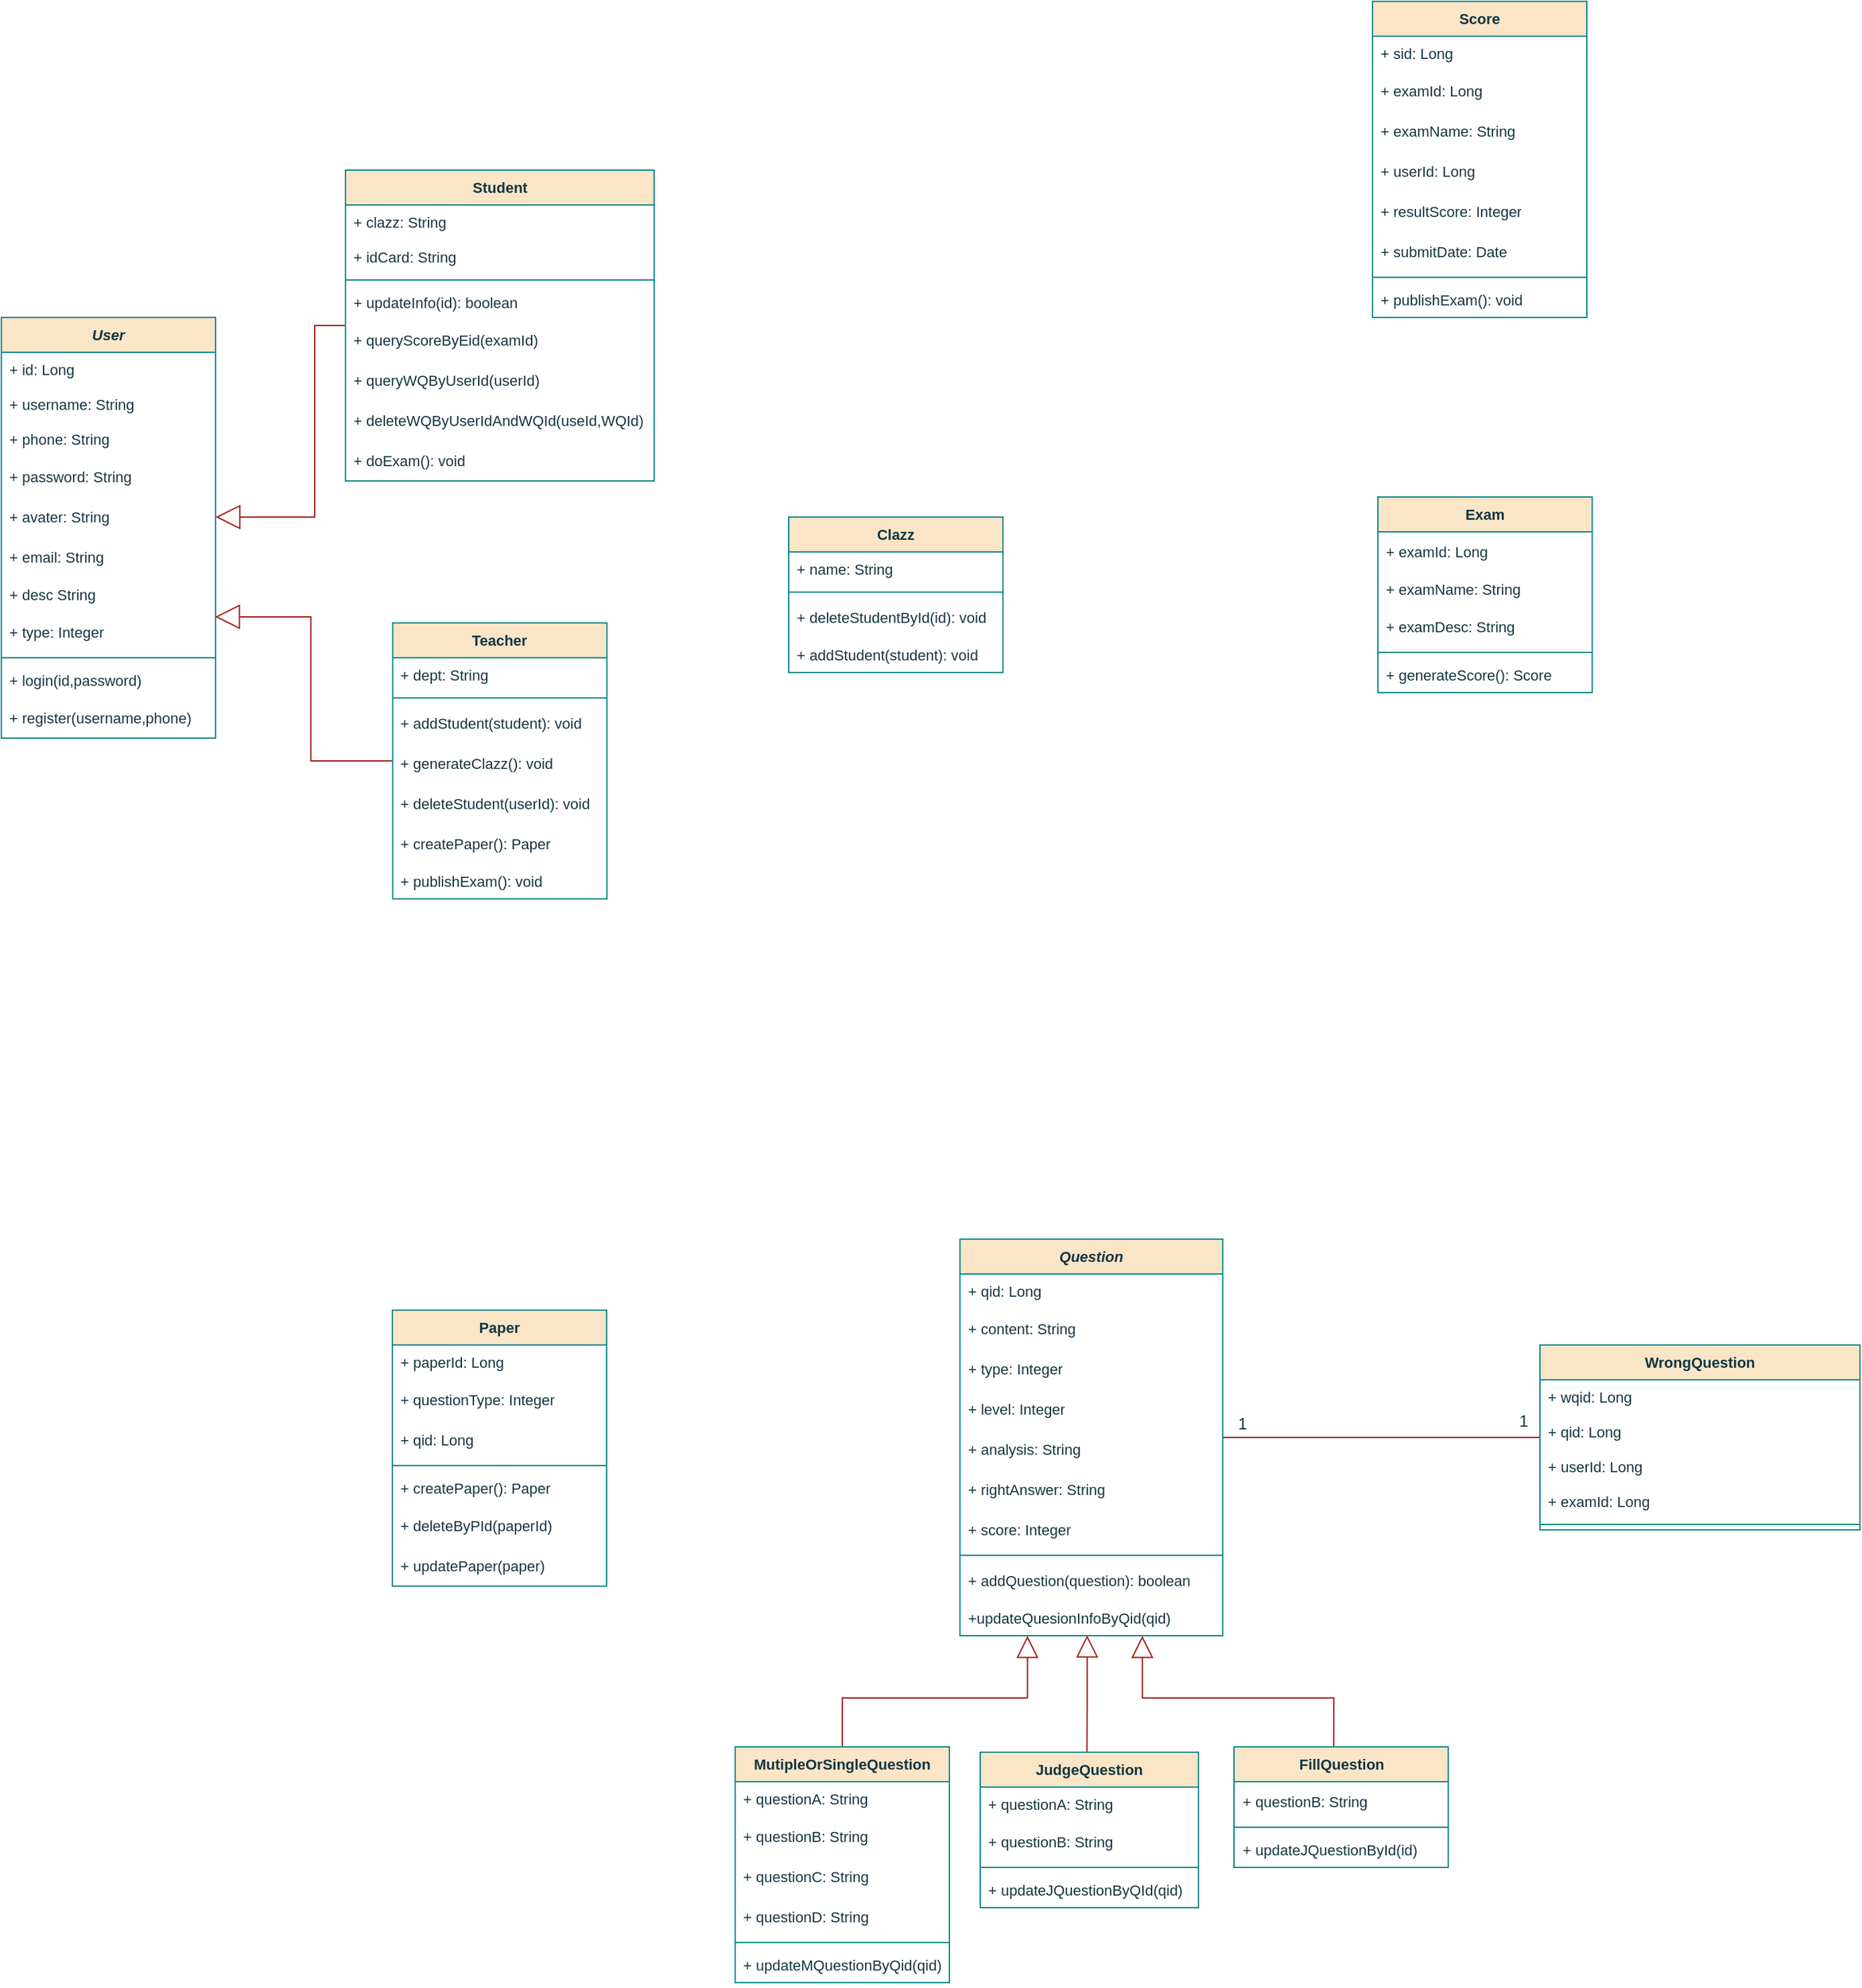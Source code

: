 <mxfile version="22.0.8" type="github">
  <diagram id="C5RBs43oDa-KdzZeNtuy" name="Page-1">
    <mxGraphModel dx="1207" dy="878" grid="0" gridSize="10" guides="1" tooltips="1" connect="1" arrows="1" fold="1" page="0" pageScale="1" pageWidth="827" pageHeight="1169" math="0" shadow="0">
      <root>
        <mxCell id="WIyWlLk6GJQsqaUBKTNV-0" />
        <mxCell id="WIyWlLk6GJQsqaUBKTNV-1" parent="WIyWlLk6GJQsqaUBKTNV-0" />
        <mxCell id="zkfFHV4jXpPFQw0GAbJ--0" value="User" style="swimlane;fontStyle=3;align=center;verticalAlign=top;childLayout=stackLayout;horizontal=1;startSize=26;horizontalStack=0;resizeParent=1;resizeLast=0;collapsible=1;marginBottom=0;rounded=0;shadow=0;strokeWidth=1;fontSize=11;labelBackgroundColor=none;fillColor=#FAE5C7;strokeColor=#0F8B8D;fontColor=#143642;" parent="WIyWlLk6GJQsqaUBKTNV-1" vertex="1">
          <mxGeometry x="101" y="64" width="160" height="314" as="geometry">
            <mxRectangle x="280" y="110" width="160" height="26" as="alternateBounds" />
          </mxGeometry>
        </mxCell>
        <mxCell id="zkfFHV4jXpPFQw0GAbJ--1" value="+ id: Long" style="text;align=left;verticalAlign=top;spacingLeft=4;spacingRight=4;overflow=hidden;rotatable=0;points=[[0,0.5],[1,0.5]];portConstraint=eastwest;fontSize=11;rounded=0;labelBackgroundColor=none;fontColor=#143642;" parent="zkfFHV4jXpPFQw0GAbJ--0" vertex="1">
          <mxGeometry y="26" width="160" height="26" as="geometry" />
        </mxCell>
        <mxCell id="zkfFHV4jXpPFQw0GAbJ--2" value="+ username: String" style="text;align=left;verticalAlign=top;spacingLeft=4;spacingRight=4;overflow=hidden;rotatable=0;points=[[0,0.5],[1,0.5]];portConstraint=eastwest;rounded=0;shadow=0;html=0;fontSize=11;labelBackgroundColor=none;fontColor=#143642;" parent="zkfFHV4jXpPFQw0GAbJ--0" vertex="1">
          <mxGeometry y="52" width="160" height="26" as="geometry" />
        </mxCell>
        <mxCell id="zkfFHV4jXpPFQw0GAbJ--3" value="+ phone: String" style="text;align=left;verticalAlign=top;spacingLeft=4;spacingRight=4;overflow=hidden;rotatable=0;points=[[0,0.5],[1,0.5]];portConstraint=eastwest;rounded=0;shadow=0;html=0;fontSize=11;labelBackgroundColor=none;fontColor=#143642;" parent="zkfFHV4jXpPFQw0GAbJ--0" vertex="1">
          <mxGeometry y="78" width="160" height="26" as="geometry" />
        </mxCell>
        <mxCell id="CQEFL2mhmP3pLworNLFp-5" value="+ password: String" style="text;strokeColor=none;fillColor=none;align=left;verticalAlign=middle;spacingLeft=4;spacingRight=4;overflow=hidden;points=[[0,0.5],[1,0.5]];portConstraint=eastwest;rotatable=0;whiteSpace=wrap;html=1;fontSize=11;rounded=0;labelBackgroundColor=none;fontColor=#143642;" parent="zkfFHV4jXpPFQw0GAbJ--0" vertex="1">
          <mxGeometry y="104" width="160" height="30" as="geometry" />
        </mxCell>
        <mxCell id="CQEFL2mhmP3pLworNLFp-17" value="+ avater: String" style="text;strokeColor=none;fillColor=none;align=left;verticalAlign=middle;spacingLeft=4;spacingRight=4;overflow=hidden;points=[[0,0.5],[1,0.5]];portConstraint=eastwest;rotatable=0;whiteSpace=wrap;html=1;fontSize=11;rounded=0;labelBackgroundColor=none;fontColor=#143642;" parent="zkfFHV4jXpPFQw0GAbJ--0" vertex="1">
          <mxGeometry y="134" width="160" height="30" as="geometry" />
        </mxCell>
        <mxCell id="CQEFL2mhmP3pLworNLFp-18" value="+ email: String" style="text;strokeColor=none;fillColor=none;align=left;verticalAlign=middle;spacingLeft=4;spacingRight=4;overflow=hidden;points=[[0,0.5],[1,0.5]];portConstraint=eastwest;rotatable=0;whiteSpace=wrap;html=1;fontSize=11;rounded=0;labelBackgroundColor=none;fontColor=#143642;" parent="zkfFHV4jXpPFQw0GAbJ--0" vertex="1">
          <mxGeometry y="164" width="160" height="30" as="geometry" />
        </mxCell>
        <mxCell id="tEtHllRz7IMj_6NWPrq5-5" value="+ desc String" style="text;strokeColor=none;fillColor=none;align=left;verticalAlign=top;spacingLeft=4;spacingRight=4;overflow=hidden;rotatable=0;points=[[0,0.5],[1,0.5]];portConstraint=eastwest;whiteSpace=wrap;html=1;fontSize=11;rounded=0;labelBackgroundColor=none;fontColor=#143642;" parent="zkfFHV4jXpPFQw0GAbJ--0" vertex="1">
          <mxGeometry y="194" width="160" height="26" as="geometry" />
        </mxCell>
        <mxCell id="CQEFL2mhmP3pLworNLFp-26" value="+ type: Integer" style="text;strokeColor=none;fillColor=none;align=left;verticalAlign=middle;spacingLeft=4;spacingRight=4;overflow=hidden;points=[[0,0.5],[1,0.5]];portConstraint=eastwest;rotatable=0;whiteSpace=wrap;html=1;fontSize=11;rounded=0;labelBackgroundColor=none;fontColor=#143642;" parent="zkfFHV4jXpPFQw0GAbJ--0" vertex="1">
          <mxGeometry y="220" width="160" height="30" as="geometry" />
        </mxCell>
        <mxCell id="zkfFHV4jXpPFQw0GAbJ--4" value="" style="line;html=1;strokeWidth=1;align=left;verticalAlign=middle;spacingTop=-1;spacingLeft=3;spacingRight=3;rotatable=0;labelPosition=right;points=[];portConstraint=eastwest;fontSize=11;rounded=0;labelBackgroundColor=none;fillColor=#FAE5C7;strokeColor=#0F8B8D;fontColor=#143642;" parent="zkfFHV4jXpPFQw0GAbJ--0" vertex="1">
          <mxGeometry y="250" width="160" height="8" as="geometry" />
        </mxCell>
        <mxCell id="zkfFHV4jXpPFQw0GAbJ--5" value="+ login(id,password)" style="text;align=left;verticalAlign=top;spacingLeft=4;spacingRight=4;overflow=hidden;rotatable=0;points=[[0,0.5],[1,0.5]];portConstraint=eastwest;fontSize=11;rounded=0;labelBackgroundColor=none;fontColor=#143642;" parent="zkfFHV4jXpPFQw0GAbJ--0" vertex="1">
          <mxGeometry y="258" width="160" height="26" as="geometry" />
        </mxCell>
        <mxCell id="CQEFL2mhmP3pLworNLFp-4" value="+ register(username,phone)" style="text;strokeColor=none;fillColor=none;align=left;verticalAlign=middle;spacingLeft=4;spacingRight=4;overflow=hidden;points=[[0,0.5],[1,0.5]];portConstraint=eastwest;rotatable=0;whiteSpace=wrap;html=1;fontSize=11;rounded=0;labelBackgroundColor=none;fontColor=#143642;" parent="zkfFHV4jXpPFQw0GAbJ--0" vertex="1">
          <mxGeometry y="284" width="160" height="30" as="geometry" />
        </mxCell>
        <mxCell id="CQEFL2mhmP3pLworNLFp-35" style="edgeStyle=orthogonalEdgeStyle;shape=connector;rounded=0;orthogonalLoop=1;jettySize=auto;html=1;entryX=1;entryY=0.5;entryDx=0;entryDy=0;labelBackgroundColor=none;align=center;verticalAlign=middle;fontFamily=Helvetica;fontSize=11;fontColor=default;endArrow=block;endFill=0;endSize=16;strokeColor=#A8201A;" parent="WIyWlLk6GJQsqaUBKTNV-1" source="CQEFL2mhmP3pLworNLFp-8" target="CQEFL2mhmP3pLworNLFp-17" edge="1">
          <mxGeometry relative="1" as="geometry">
            <mxPoint x="274" y="228" as="targetPoint" />
            <Array as="points">
              <mxPoint x="335" y="70" />
              <mxPoint x="335" y="213" />
            </Array>
          </mxGeometry>
        </mxCell>
        <mxCell id="CQEFL2mhmP3pLworNLFp-8" value="Student" style="swimlane;fontStyle=1;align=center;verticalAlign=top;childLayout=stackLayout;horizontal=1;startSize=26;horizontalStack=0;resizeParent=1;resizeParentMax=0;resizeLast=0;collapsible=1;marginBottom=0;whiteSpace=wrap;html=1;fontSize=11;rounded=0;labelBackgroundColor=none;fillColor=#FAE5C7;strokeColor=#0F8B8D;fontColor=#143642;" parent="WIyWlLk6GJQsqaUBKTNV-1" vertex="1">
          <mxGeometry x="358" y="-46" width="230.5" height="232" as="geometry" />
        </mxCell>
        <mxCell id="CQEFL2mhmP3pLworNLFp-9" value="+ clazz: String" style="text;strokeColor=none;fillColor=none;align=left;verticalAlign=top;spacingLeft=4;spacingRight=4;overflow=hidden;rotatable=0;points=[[0,0.5],[1,0.5]];portConstraint=eastwest;whiteSpace=wrap;html=1;fontSize=11;rounded=0;labelBackgroundColor=none;fontColor=#143642;" parent="CQEFL2mhmP3pLworNLFp-8" vertex="1">
          <mxGeometry y="26" width="230.5" height="26" as="geometry" />
        </mxCell>
        <mxCell id="CQEFL2mhmP3pLworNLFp-19" value="+ idCard: String" style="text;strokeColor=none;fillColor=none;align=left;verticalAlign=top;spacingLeft=4;spacingRight=4;overflow=hidden;rotatable=0;points=[[0,0.5],[1,0.5]];portConstraint=eastwest;whiteSpace=wrap;html=1;fontSize=11;rounded=0;labelBackgroundColor=none;fontColor=#143642;" parent="CQEFL2mhmP3pLworNLFp-8" vertex="1">
          <mxGeometry y="52" width="230.5" height="26" as="geometry" />
        </mxCell>
        <mxCell id="CQEFL2mhmP3pLworNLFp-10" value="" style="line;strokeWidth=1;fillColor=none;align=left;verticalAlign=middle;spacingTop=-1;spacingLeft=3;spacingRight=3;rotatable=0;labelPosition=right;points=[];portConstraint=eastwest;fontSize=11;rounded=0;labelBackgroundColor=none;strokeColor=#0F8B8D;fontColor=#143642;" parent="CQEFL2mhmP3pLworNLFp-8" vertex="1">
          <mxGeometry y="78" width="230.5" height="8" as="geometry" />
        </mxCell>
        <mxCell id="CQEFL2mhmP3pLworNLFp-11" value="+ updateInfo(id): boolean" style="text;strokeColor=none;fillColor=none;align=left;verticalAlign=top;spacingLeft=4;spacingRight=4;overflow=hidden;rotatable=0;points=[[0,0.5],[1,0.5]];portConstraint=eastwest;whiteSpace=wrap;html=1;fontSize=11;rounded=0;labelBackgroundColor=none;fontColor=#143642;" parent="CQEFL2mhmP3pLworNLFp-8" vertex="1">
          <mxGeometry y="86" width="230.5" height="26" as="geometry" />
        </mxCell>
        <mxCell id="tEtHllRz7IMj_6NWPrq5-161" value="+ queryScoreByEid(examId)" style="text;strokeColor=none;fillColor=none;align=left;verticalAlign=middle;spacingLeft=4;spacingRight=4;overflow=hidden;points=[[0,0.5],[1,0.5]];portConstraint=eastwest;rotatable=0;whiteSpace=wrap;html=1;fontSize=11;fontFamily=Helvetica;rounded=0;labelBackgroundColor=none;fontColor=#143642;" parent="CQEFL2mhmP3pLworNLFp-8" vertex="1">
          <mxGeometry y="112" width="230.5" height="30" as="geometry" />
        </mxCell>
        <mxCell id="13WYeAwHN3YP8rNZ9bQY-48" value="+ queryWQByUserId(userId)" style="text;strokeColor=none;fillColor=none;align=left;verticalAlign=middle;spacingLeft=4;spacingRight=4;overflow=hidden;points=[[0,0.5],[1,0.5]];portConstraint=eastwest;rotatable=0;whiteSpace=wrap;html=1;fontSize=11;fontFamily=Helvetica;rounded=0;labelBackgroundColor=none;fontColor=#143642;" vertex="1" parent="CQEFL2mhmP3pLworNLFp-8">
          <mxGeometry y="142" width="230.5" height="30" as="geometry" />
        </mxCell>
        <mxCell id="13WYeAwHN3YP8rNZ9bQY-57" value="+ deleteWQByUserIdAndWQId(useId,WQId)" style="text;strokeColor=none;fillColor=none;align=left;verticalAlign=middle;spacingLeft=4;spacingRight=4;overflow=hidden;points=[[0,0.5],[1,0.5]];portConstraint=eastwest;rotatable=0;whiteSpace=wrap;html=1;fontSize=11;fontFamily=Helvetica;rounded=0;labelBackgroundColor=none;fontColor=#143642;" vertex="1" parent="CQEFL2mhmP3pLworNLFp-8">
          <mxGeometry y="172" width="230.5" height="30" as="geometry" />
        </mxCell>
        <mxCell id="tEtHllRz7IMj_6NWPrq5-0" value="+ doExam(): void" style="text;strokeColor=none;fillColor=none;align=left;verticalAlign=middle;spacingLeft=4;spacingRight=4;overflow=hidden;points=[[0,0.5],[1,0.5]];portConstraint=eastwest;rotatable=0;whiteSpace=wrap;html=1;fontSize=11;rounded=0;labelBackgroundColor=none;fontColor=#143642;" parent="CQEFL2mhmP3pLworNLFp-8" vertex="1">
          <mxGeometry y="202" width="230.5" height="30" as="geometry" />
        </mxCell>
        <mxCell id="CQEFL2mhmP3pLworNLFp-34" style="edgeStyle=orthogonalEdgeStyle;shape=connector;rounded=0;orthogonalLoop=1;jettySize=auto;html=1;entryX=0.998;entryY=0.115;entryDx=0;entryDy=0;labelBackgroundColor=none;align=center;verticalAlign=middle;fontFamily=Helvetica;fontSize=11;fontColor=default;endArrow=block;endFill=0;endSize=16;entryPerimeter=0;strokeColor=#A8201A;" parent="WIyWlLk6GJQsqaUBKTNV-1" source="CQEFL2mhmP3pLworNLFp-20" target="CQEFL2mhmP3pLworNLFp-26" edge="1">
          <mxGeometry relative="1" as="geometry" />
        </mxCell>
        <mxCell id="CQEFL2mhmP3pLworNLFp-20" value="Teacher" style="swimlane;fontStyle=1;align=center;verticalAlign=top;childLayout=stackLayout;horizontal=1;startSize=26;horizontalStack=0;resizeParent=1;resizeParentMax=0;resizeLast=0;collapsible=1;marginBottom=0;whiteSpace=wrap;html=1;fontSize=11;rounded=0;labelBackgroundColor=none;fillColor=#FAE5C7;strokeColor=#0F8B8D;fontColor=#143642;" parent="WIyWlLk6GJQsqaUBKTNV-1" vertex="1">
          <mxGeometry x="393.25" y="292" width="160" height="206" as="geometry" />
        </mxCell>
        <mxCell id="CQEFL2mhmP3pLworNLFp-21" value="+ dept: String" style="text;strokeColor=none;fillColor=none;align=left;verticalAlign=top;spacingLeft=4;spacingRight=4;overflow=hidden;rotatable=0;points=[[0,0.5],[1,0.5]];portConstraint=eastwest;whiteSpace=wrap;html=1;fontSize=11;rounded=0;labelBackgroundColor=none;fontColor=#143642;" parent="CQEFL2mhmP3pLworNLFp-20" vertex="1">
          <mxGeometry y="26" width="160" height="26" as="geometry" />
        </mxCell>
        <mxCell id="CQEFL2mhmP3pLworNLFp-22" value="" style="line;strokeWidth=1;fillColor=none;align=left;verticalAlign=middle;spacingTop=-1;spacingLeft=3;spacingRight=3;rotatable=0;labelPosition=right;points=[];portConstraint=eastwest;fontSize=11;rounded=0;labelBackgroundColor=none;strokeColor=#0F8B8D;fontColor=#143642;" parent="CQEFL2mhmP3pLworNLFp-20" vertex="1">
          <mxGeometry y="52" width="160" height="8" as="geometry" />
        </mxCell>
        <mxCell id="13WYeAwHN3YP8rNZ9bQY-0" value="+ addStudent(student): void" style="text;strokeColor=none;fillColor=none;align=left;verticalAlign=middle;spacingLeft=4;spacingRight=4;overflow=hidden;points=[[0,0.5],[1,0.5]];portConstraint=eastwest;rotatable=0;whiteSpace=wrap;html=1;labelBackgroundColor=none;fontColor=#143642;fontSize=11;" vertex="1" parent="CQEFL2mhmP3pLworNLFp-20">
          <mxGeometry y="60" width="160" height="30" as="geometry" />
        </mxCell>
        <mxCell id="13WYeAwHN3YP8rNZ9bQY-59" value="+ generateClazz(): void" style="text;strokeColor=none;fillColor=none;align=left;verticalAlign=middle;spacingLeft=4;spacingRight=4;overflow=hidden;points=[[0,0.5],[1,0.5]];portConstraint=eastwest;rotatable=0;whiteSpace=wrap;html=1;labelBackgroundColor=none;fontColor=#143642;fontSize=11;" vertex="1" parent="CQEFL2mhmP3pLworNLFp-20">
          <mxGeometry y="90" width="160" height="30" as="geometry" />
        </mxCell>
        <mxCell id="13WYeAwHN3YP8rNZ9bQY-3" value="+ deleteStudent(userId): void" style="text;strokeColor=none;fillColor=none;align=left;verticalAlign=middle;spacingLeft=4;spacingRight=4;overflow=hidden;points=[[0,0.5],[1,0.5]];portConstraint=eastwest;rotatable=0;whiteSpace=wrap;html=1;labelBackgroundColor=none;fontColor=#143642;fontSize=11;" vertex="1" parent="CQEFL2mhmP3pLworNLFp-20">
          <mxGeometry y="120" width="160" height="30" as="geometry" />
        </mxCell>
        <mxCell id="tEtHllRz7IMj_6NWPrq5-74" value="+ createPaper(): Paper" style="text;strokeColor=none;fillColor=none;align=left;verticalAlign=middle;spacingLeft=4;spacingRight=4;overflow=hidden;points=[[0,0.5],[1,0.5]];portConstraint=eastwest;rotatable=0;whiteSpace=wrap;html=1;fontSize=11;fontFamily=Helvetica;rounded=0;labelBackgroundColor=none;fontColor=#143642;" parent="CQEFL2mhmP3pLworNLFp-20" vertex="1">
          <mxGeometry y="150" width="160" height="30" as="geometry" />
        </mxCell>
        <mxCell id="CQEFL2mhmP3pLworNLFp-23" value="+ publishExam(): void" style="text;strokeColor=none;fillColor=none;align=left;verticalAlign=top;spacingLeft=4;spacingRight=4;overflow=hidden;rotatable=0;points=[[0,0.5],[1,0.5]];portConstraint=eastwest;whiteSpace=wrap;html=1;fontSize=11;rounded=0;labelBackgroundColor=none;fontColor=#143642;" parent="CQEFL2mhmP3pLworNLFp-20" vertex="1">
          <mxGeometry y="180" width="160" height="26" as="geometry" />
        </mxCell>
        <mxCell id="tEtHllRz7IMj_6NWPrq5-6" value="Exam" style="swimlane;fontStyle=1;align=center;verticalAlign=top;childLayout=stackLayout;horizontal=1;startSize=26;horizontalStack=0;resizeParent=1;resizeParentMax=0;resizeLast=0;collapsible=1;marginBottom=0;whiteSpace=wrap;html=1;fontSize=11;rounded=0;labelBackgroundColor=none;fillColor=#FAE5C7;strokeColor=#0F8B8D;fontColor=#143642;" parent="WIyWlLk6GJQsqaUBKTNV-1" vertex="1">
          <mxGeometry x="1129" y="198" width="160" height="146" as="geometry" />
        </mxCell>
        <mxCell id="tEtHllRz7IMj_6NWPrq5-10" value="+ examId: Long" style="text;strokeColor=none;fillColor=none;align=left;verticalAlign=middle;spacingLeft=4;spacingRight=4;overflow=hidden;points=[[0,0.5],[1,0.5]];portConstraint=eastwest;rotatable=0;whiteSpace=wrap;html=1;fontSize=11;fontFamily=Helvetica;rounded=0;labelBackgroundColor=none;fontColor=#143642;" parent="tEtHllRz7IMj_6NWPrq5-6" vertex="1">
          <mxGeometry y="26" width="160" height="30" as="geometry" />
        </mxCell>
        <mxCell id="tEtHllRz7IMj_6NWPrq5-7" value="+ examName: String" style="text;strokeColor=none;fillColor=none;align=left;verticalAlign=top;spacingLeft=4;spacingRight=4;overflow=hidden;rotatable=0;points=[[0,0.5],[1,0.5]];portConstraint=eastwest;whiteSpace=wrap;html=1;fontSize=11;rounded=0;labelBackgroundColor=none;fontColor=#143642;" parent="tEtHllRz7IMj_6NWPrq5-6" vertex="1">
          <mxGeometry y="56" width="160" height="26" as="geometry" />
        </mxCell>
        <mxCell id="tEtHllRz7IMj_6NWPrq5-12" value="+ examDesc: String" style="text;strokeColor=none;fillColor=none;align=left;verticalAlign=middle;spacingLeft=4;spacingRight=4;overflow=hidden;points=[[0,0.5],[1,0.5]];portConstraint=eastwest;rotatable=0;whiteSpace=wrap;html=1;fontSize=11;fontFamily=Helvetica;rounded=0;labelBackgroundColor=none;fontColor=#143642;" parent="tEtHllRz7IMj_6NWPrq5-6" vertex="1">
          <mxGeometry y="82" width="160" height="30" as="geometry" />
        </mxCell>
        <mxCell id="tEtHllRz7IMj_6NWPrq5-8" value="" style="line;strokeWidth=1;fillColor=none;align=left;verticalAlign=middle;spacingTop=-1;spacingLeft=3;spacingRight=3;rotatable=0;labelPosition=right;points=[];portConstraint=eastwest;fontSize=11;rounded=0;labelBackgroundColor=none;strokeColor=#0F8B8D;fontColor=#143642;" parent="tEtHllRz7IMj_6NWPrq5-6" vertex="1">
          <mxGeometry y="112" width="160" height="8" as="geometry" />
        </mxCell>
        <mxCell id="tEtHllRz7IMj_6NWPrq5-9" value="+ generateScore(): Score" style="text;strokeColor=none;fillColor=none;align=left;verticalAlign=top;spacingLeft=4;spacingRight=4;overflow=hidden;rotatable=0;points=[[0,0.5],[1,0.5]];portConstraint=eastwest;whiteSpace=wrap;html=1;fontSize=11;rounded=0;labelBackgroundColor=none;fontColor=#143642;" parent="tEtHllRz7IMj_6NWPrq5-6" vertex="1">
          <mxGeometry y="120" width="160" height="26" as="geometry" />
        </mxCell>
        <mxCell id="tEtHllRz7IMj_6NWPrq5-67" value="Paper" style="swimlane;fontStyle=1;align=center;verticalAlign=top;childLayout=stackLayout;horizontal=1;startSize=26;horizontalStack=0;resizeParent=1;resizeParentMax=0;resizeLast=0;collapsible=1;marginBottom=0;whiteSpace=wrap;html=1;fontSize=11;rounded=0;labelBackgroundColor=none;fillColor=#FAE5C7;strokeColor=#0F8B8D;fontColor=#143642;" parent="WIyWlLk6GJQsqaUBKTNV-1" vertex="1">
          <mxGeometry x="393" y="805" width="160" height="206" as="geometry" />
        </mxCell>
        <mxCell id="tEtHllRz7IMj_6NWPrq5-68" value="+ paperId: Long" style="text;strokeColor=none;fillColor=none;align=left;verticalAlign=top;spacingLeft=4;spacingRight=4;overflow=hidden;rotatable=0;points=[[0,0.5],[1,0.5]];portConstraint=eastwest;whiteSpace=wrap;html=1;fontSize=11;rounded=0;labelBackgroundColor=none;fontColor=#143642;" parent="tEtHllRz7IMj_6NWPrq5-67" vertex="1">
          <mxGeometry y="26" width="160" height="26" as="geometry" />
        </mxCell>
        <mxCell id="tEtHllRz7IMj_6NWPrq5-72" value="+ questionType: Integer" style="text;strokeColor=none;fillColor=none;align=left;verticalAlign=middle;spacingLeft=4;spacingRight=4;overflow=hidden;points=[[0,0.5],[1,0.5]];portConstraint=eastwest;rotatable=0;whiteSpace=wrap;html=1;fontSize=11;fontFamily=Helvetica;rounded=0;labelBackgroundColor=none;fontColor=#143642;" parent="tEtHllRz7IMj_6NWPrq5-67" vertex="1">
          <mxGeometry y="52" width="160" height="30" as="geometry" />
        </mxCell>
        <mxCell id="tEtHllRz7IMj_6NWPrq5-73" value="+&amp;nbsp;qid: Long" style="text;strokeColor=none;fillColor=none;align=left;verticalAlign=middle;spacingLeft=4;spacingRight=4;overflow=hidden;points=[[0,0.5],[1,0.5]];portConstraint=eastwest;rotatable=0;whiteSpace=wrap;html=1;fontSize=11;fontFamily=Helvetica;rounded=0;labelBackgroundColor=none;fontColor=#143642;" parent="tEtHllRz7IMj_6NWPrq5-67" vertex="1">
          <mxGeometry y="82" width="160" height="30" as="geometry" />
        </mxCell>
        <mxCell id="tEtHllRz7IMj_6NWPrq5-69" value="" style="line;strokeWidth=1;fillColor=none;align=left;verticalAlign=middle;spacingTop=-1;spacingLeft=3;spacingRight=3;rotatable=0;labelPosition=right;points=[];portConstraint=eastwest;fontSize=11;rounded=0;labelBackgroundColor=none;strokeColor=#0F8B8D;fontColor=#143642;" parent="tEtHllRz7IMj_6NWPrq5-67" vertex="1">
          <mxGeometry y="112" width="160" height="8" as="geometry" />
        </mxCell>
        <mxCell id="tEtHllRz7IMj_6NWPrq5-70" value="+ createPaper(): Paper" style="text;strokeColor=none;fillColor=none;align=left;verticalAlign=top;spacingLeft=4;spacingRight=4;overflow=hidden;rotatable=0;points=[[0,0.5],[1,0.5]];portConstraint=eastwest;whiteSpace=wrap;html=1;fontSize=11;rounded=0;labelBackgroundColor=none;fontColor=#143642;" parent="tEtHllRz7IMj_6NWPrq5-67" vertex="1">
          <mxGeometry y="120" width="160" height="26" as="geometry" />
        </mxCell>
        <mxCell id="13WYeAwHN3YP8rNZ9bQY-14" value="+ deleteByPId(paperId)" style="text;strokeColor=none;fillColor=none;align=left;verticalAlign=middle;spacingLeft=4;spacingRight=4;overflow=hidden;points=[[0,0.5],[1,0.5]];portConstraint=eastwest;rotatable=0;whiteSpace=wrap;html=1;fontColor=#143642;fontSize=11;" vertex="1" parent="tEtHllRz7IMj_6NWPrq5-67">
          <mxGeometry y="146" width="160" height="30" as="geometry" />
        </mxCell>
        <mxCell id="13WYeAwHN3YP8rNZ9bQY-15" value="+ updatePaper(paper)" style="text;strokeColor=none;fillColor=none;align=left;verticalAlign=middle;spacingLeft=4;spacingRight=4;overflow=hidden;points=[[0,0.5],[1,0.5]];portConstraint=eastwest;rotatable=0;whiteSpace=wrap;html=1;fontColor=#143642;fontSize=11;" vertex="1" parent="tEtHllRz7IMj_6NWPrq5-67">
          <mxGeometry y="176" width="160" height="30" as="geometry" />
        </mxCell>
        <mxCell id="13WYeAwHN3YP8rNZ9bQY-41" style="edgeStyle=orthogonalEdgeStyle;rounded=0;orthogonalLoop=1;jettySize=auto;html=1;strokeColor=#A8201A;fontColor=#143642;fillColor=#FAE5C7;endArrow=none;endFill=0;strokeWidth=1;endSize=11;startSize=11;" edge="1" parent="WIyWlLk6GJQsqaUBKTNV-1" source="tEtHllRz7IMj_6NWPrq5-30" target="13WYeAwHN3YP8rNZ9bQY-24">
          <mxGeometry relative="1" as="geometry" />
        </mxCell>
        <mxCell id="tEtHllRz7IMj_6NWPrq5-30" value="&lt;i&gt;Question&lt;/i&gt;" style="swimlane;fontStyle=1;align=center;verticalAlign=top;childLayout=stackLayout;horizontal=1;startSize=26;horizontalStack=0;resizeParent=1;resizeParentMax=0;resizeLast=0;collapsible=1;marginBottom=0;whiteSpace=wrap;html=1;fontSize=11;rounded=0;labelBackgroundColor=none;fillColor=#FAE5C7;strokeColor=#0F8B8D;fontColor=#143642;" parent="WIyWlLk6GJQsqaUBKTNV-1" vertex="1">
          <mxGeometry x="816.87" y="752" width="196.25" height="296" as="geometry" />
        </mxCell>
        <mxCell id="tEtHllRz7IMj_6NWPrq5-31" value="+ qid: Long" style="text;strokeColor=none;fillColor=none;align=left;verticalAlign=top;spacingLeft=4;spacingRight=4;overflow=hidden;rotatable=0;points=[[0,0.5],[1,0.5]];portConstraint=eastwest;whiteSpace=wrap;html=1;fontSize=11;rounded=0;labelBackgroundColor=none;fontColor=#143642;" parent="tEtHllRz7IMj_6NWPrq5-30" vertex="1">
          <mxGeometry y="26" width="196.25" height="26" as="geometry" />
        </mxCell>
        <mxCell id="tEtHllRz7IMj_6NWPrq5-34" value="+ content: String" style="text;strokeColor=none;fillColor=none;align=left;verticalAlign=middle;spacingLeft=4;spacingRight=4;overflow=hidden;points=[[0,0.5],[1,0.5]];portConstraint=eastwest;rotatable=0;whiteSpace=wrap;html=1;fontSize=11;fontFamily=Helvetica;rounded=0;labelBackgroundColor=none;fontColor=#143642;" parent="tEtHllRz7IMj_6NWPrq5-30" vertex="1">
          <mxGeometry y="52" width="196.25" height="30" as="geometry" />
        </mxCell>
        <mxCell id="tEtHllRz7IMj_6NWPrq5-35" value="+ type: Integer" style="text;strokeColor=none;fillColor=none;align=left;verticalAlign=middle;spacingLeft=4;spacingRight=4;overflow=hidden;points=[[0,0.5],[1,0.5]];portConstraint=eastwest;rotatable=0;whiteSpace=wrap;html=1;fontSize=11;fontFamily=Helvetica;rounded=0;labelBackgroundColor=none;fontColor=#143642;" parent="tEtHllRz7IMj_6NWPrq5-30" vertex="1">
          <mxGeometry y="82" width="196.25" height="30" as="geometry" />
        </mxCell>
        <mxCell id="tEtHllRz7IMj_6NWPrq5-36" value="+ level: Integer" style="text;strokeColor=none;fillColor=none;align=left;verticalAlign=middle;spacingLeft=4;spacingRight=4;overflow=hidden;points=[[0,0.5],[1,0.5]];portConstraint=eastwest;rotatable=0;whiteSpace=wrap;html=1;fontSize=11;fontFamily=Helvetica;rounded=0;labelBackgroundColor=none;fontColor=#143642;" parent="tEtHllRz7IMj_6NWPrq5-30" vertex="1">
          <mxGeometry y="112" width="196.25" height="30" as="geometry" />
        </mxCell>
        <mxCell id="tEtHllRz7IMj_6NWPrq5-39" value="+ analysis: String" style="text;strokeColor=none;fillColor=none;align=left;verticalAlign=middle;spacingLeft=4;spacingRight=4;overflow=hidden;points=[[0,0.5],[1,0.5]];portConstraint=eastwest;rotatable=0;whiteSpace=wrap;html=1;fontSize=11;fontFamily=Helvetica;rounded=0;labelBackgroundColor=none;fontColor=#143642;" parent="tEtHllRz7IMj_6NWPrq5-30" vertex="1">
          <mxGeometry y="142" width="196.25" height="30" as="geometry" />
        </mxCell>
        <mxCell id="tEtHllRz7IMj_6NWPrq5-38" value="+ rightAnswer: String" style="text;strokeColor=none;fillColor=none;align=left;verticalAlign=middle;spacingLeft=4;spacingRight=4;overflow=hidden;points=[[0,0.5],[1,0.5]];portConstraint=eastwest;rotatable=0;whiteSpace=wrap;html=1;fontSize=11;fontFamily=Helvetica;rounded=0;labelBackgroundColor=none;fontColor=#143642;" parent="tEtHllRz7IMj_6NWPrq5-30" vertex="1">
          <mxGeometry y="172" width="196.25" height="30" as="geometry" />
        </mxCell>
        <mxCell id="tEtHllRz7IMj_6NWPrq5-41" value="+ score: Integer" style="text;strokeColor=none;fillColor=none;align=left;verticalAlign=middle;spacingLeft=4;spacingRight=4;overflow=hidden;points=[[0,0.5],[1,0.5]];portConstraint=eastwest;rotatable=0;whiteSpace=wrap;html=1;fontSize=11;fontFamily=Helvetica;rounded=0;labelBackgroundColor=none;fontColor=#143642;" parent="tEtHllRz7IMj_6NWPrq5-30" vertex="1">
          <mxGeometry y="202" width="196.25" height="30" as="geometry" />
        </mxCell>
        <mxCell id="tEtHllRz7IMj_6NWPrq5-32" value="" style="line;strokeWidth=1;fillColor=none;align=left;verticalAlign=middle;spacingTop=-1;spacingLeft=3;spacingRight=3;rotatable=0;labelPosition=right;points=[];portConstraint=eastwest;fontSize=11;rounded=0;labelBackgroundColor=none;strokeColor=#0F8B8D;fontColor=#143642;" parent="tEtHllRz7IMj_6NWPrq5-30" vertex="1">
          <mxGeometry y="232" width="196.25" height="8" as="geometry" />
        </mxCell>
        <mxCell id="tEtHllRz7IMj_6NWPrq5-42" value="+ addQuestion(question): boolean" style="text;strokeColor=none;fillColor=none;align=left;verticalAlign=middle;spacingLeft=4;spacingRight=4;overflow=hidden;points=[[0,0.5],[1,0.5]];portConstraint=eastwest;rotatable=0;whiteSpace=wrap;html=1;fontSize=11;fontFamily=Helvetica;rounded=0;labelBackgroundColor=none;fontColor=#143642;" parent="tEtHllRz7IMj_6NWPrq5-30" vertex="1">
          <mxGeometry y="240" width="196.25" height="30" as="geometry" />
        </mxCell>
        <mxCell id="tEtHllRz7IMj_6NWPrq5-33" value="+updateQuesionInfoByQid(qid)" style="text;strokeColor=none;fillColor=none;align=left;verticalAlign=top;spacingLeft=4;spacingRight=4;overflow=hidden;rotatable=0;points=[[0,0.5],[1,0.5]];portConstraint=eastwest;whiteSpace=wrap;html=1;fontSize=11;rounded=0;labelBackgroundColor=none;fontColor=#143642;" parent="tEtHllRz7IMj_6NWPrq5-30" vertex="1">
          <mxGeometry y="270" width="196.25" height="26" as="geometry" />
        </mxCell>
        <mxCell id="tEtHllRz7IMj_6NWPrq5-48" style="edgeStyle=orthogonalEdgeStyle;shape=connector;rounded=0;orthogonalLoop=1;jettySize=auto;html=1;entryX=0.5;entryY=0;entryDx=0;entryDy=0;labelBackgroundColor=none;align=left;verticalAlign=bottom;fontFamily=Helvetica;fontSize=11;fontColor=default;startArrow=block;startFill=0;endArrow=none;endFill=0;startSize=14;endSize=12;exitX=0.257;exitY=1.004;exitDx=0;exitDy=0;exitPerimeter=0;strokeColor=#A8201A;" parent="WIyWlLk6GJQsqaUBKTNV-1" source="tEtHllRz7IMj_6NWPrq5-33" target="tEtHllRz7IMj_6NWPrq5-44" edge="1">
          <mxGeometry relative="1" as="geometry">
            <mxPoint x="860.5" y="788" as="sourcePoint" />
          </mxGeometry>
        </mxCell>
        <mxCell id="tEtHllRz7IMj_6NWPrq5-60" style="edgeStyle=orthogonalEdgeStyle;shape=connector;rounded=0;orthogonalLoop=1;jettySize=auto;html=1;entryX=0.489;entryY=0.014;entryDx=0;entryDy=0;labelBackgroundColor=none;align=left;verticalAlign=bottom;fontFamily=Helvetica;fontSize=11;fontColor=default;startArrow=block;startFill=0;endArrow=none;endFill=0;startSize=14;endSize=12;entryPerimeter=0;strokeColor=#A8201A;exitX=0.484;exitY=0.989;exitDx=0;exitDy=0;exitPerimeter=0;" parent="WIyWlLk6GJQsqaUBKTNV-1" target="tEtHllRz7IMj_6NWPrq5-52" edge="1" source="tEtHllRz7IMj_6NWPrq5-33">
          <mxGeometry relative="1" as="geometry">
            <mxPoint x="909" y="797" as="sourcePoint" />
            <mxPoint x="909" y="875" as="targetPoint" />
          </mxGeometry>
        </mxCell>
        <mxCell id="tEtHllRz7IMj_6NWPrq5-66" style="edgeStyle=orthogonalEdgeStyle;shape=connector;rounded=0;orthogonalLoop=1;jettySize=auto;html=1;entryX=0.466;entryY=0.014;entryDx=0;entryDy=0;labelBackgroundColor=none;align=left;verticalAlign=bottom;fontFamily=Helvetica;fontSize=11;fontColor=default;startArrow=block;startFill=0;endArrow=none;endFill=0;startSize=14;endSize=12;entryPerimeter=0;exitX=0.694;exitY=1.004;exitDx=0;exitDy=0;exitPerimeter=0;strokeColor=#A8201A;" parent="WIyWlLk6GJQsqaUBKTNV-1" source="tEtHllRz7IMj_6NWPrq5-33" target="tEtHllRz7IMj_6NWPrq5-61" edge="1">
          <mxGeometry relative="1" as="geometry">
            <mxPoint x="974" y="837" as="sourcePoint" />
            <mxPoint x="1113.5" y="896" as="targetPoint" />
          </mxGeometry>
        </mxCell>
        <mxCell id="tEtHllRz7IMj_6NWPrq5-44" value="MutipleOrSingleQuestion" style="swimlane;fontStyle=1;align=center;verticalAlign=top;childLayout=stackLayout;horizontal=1;startSize=26;horizontalStack=0;resizeParent=1;resizeParentMax=0;resizeLast=0;collapsible=1;marginBottom=0;whiteSpace=wrap;html=1;fontSize=11;rounded=0;labelBackgroundColor=none;fillColor=#FAE5C7;strokeColor=#0F8B8D;fontColor=#143642;" parent="WIyWlLk6GJQsqaUBKTNV-1" vertex="1">
          <mxGeometry x="649" y="1131" width="160" height="176" as="geometry" />
        </mxCell>
        <mxCell id="tEtHllRz7IMj_6NWPrq5-45" value="+ questionA: String" style="text;strokeColor=none;fillColor=none;align=left;verticalAlign=top;spacingLeft=4;spacingRight=4;overflow=hidden;rotatable=0;points=[[0,0.5],[1,0.5]];portConstraint=eastwest;whiteSpace=wrap;html=1;fontSize=11;rounded=0;labelBackgroundColor=none;fontColor=#143642;" parent="tEtHllRz7IMj_6NWPrq5-44" vertex="1">
          <mxGeometry y="26" width="160" height="26" as="geometry" />
        </mxCell>
        <mxCell id="tEtHllRz7IMj_6NWPrq5-49" value="+ questionB: String" style="text;strokeColor=none;fillColor=none;align=left;verticalAlign=middle;spacingLeft=4;spacingRight=4;overflow=hidden;points=[[0,0.5],[1,0.5]];portConstraint=eastwest;rotatable=0;whiteSpace=wrap;html=1;fontSize=11;fontFamily=Helvetica;rounded=0;labelBackgroundColor=none;fontColor=#143642;" parent="tEtHllRz7IMj_6NWPrq5-44" vertex="1">
          <mxGeometry y="52" width="160" height="30" as="geometry" />
        </mxCell>
        <mxCell id="tEtHllRz7IMj_6NWPrq5-50" value="+ questionC: String" style="text;strokeColor=none;fillColor=none;align=left;verticalAlign=middle;spacingLeft=4;spacingRight=4;overflow=hidden;points=[[0,0.5],[1,0.5]];portConstraint=eastwest;rotatable=0;whiteSpace=wrap;html=1;fontSize=11;fontFamily=Helvetica;rounded=0;labelBackgroundColor=none;fontColor=#143642;" parent="tEtHllRz7IMj_6NWPrq5-44" vertex="1">
          <mxGeometry y="82" width="160" height="30" as="geometry" />
        </mxCell>
        <mxCell id="tEtHllRz7IMj_6NWPrq5-51" value="+ questionD: String" style="text;strokeColor=none;fillColor=none;align=left;verticalAlign=middle;spacingLeft=4;spacingRight=4;overflow=hidden;points=[[0,0.5],[1,0.5]];portConstraint=eastwest;rotatable=0;whiteSpace=wrap;html=1;fontSize=11;fontFamily=Helvetica;rounded=0;labelBackgroundColor=none;fontColor=#143642;" parent="tEtHllRz7IMj_6NWPrq5-44" vertex="1">
          <mxGeometry y="112" width="160" height="30" as="geometry" />
        </mxCell>
        <mxCell id="tEtHllRz7IMj_6NWPrq5-46" value="" style="line;strokeWidth=1;fillColor=none;align=left;verticalAlign=middle;spacingTop=-1;spacingLeft=3;spacingRight=3;rotatable=0;labelPosition=right;points=[];portConstraint=eastwest;fontSize=11;rounded=0;labelBackgroundColor=none;strokeColor=#0F8B8D;fontColor=#143642;" parent="tEtHllRz7IMj_6NWPrq5-44" vertex="1">
          <mxGeometry y="142" width="160" height="8" as="geometry" />
        </mxCell>
        <mxCell id="tEtHllRz7IMj_6NWPrq5-47" value="+ updateMQuestionByQid(qid)" style="text;strokeColor=none;fillColor=none;align=left;verticalAlign=top;spacingLeft=4;spacingRight=4;overflow=hidden;rotatable=0;points=[[0,0.5],[1,0.5]];portConstraint=eastwest;whiteSpace=wrap;html=1;fontSize=11;rounded=0;labelBackgroundColor=none;fontColor=#143642;" parent="tEtHllRz7IMj_6NWPrq5-44" vertex="1">
          <mxGeometry y="150" width="160" height="26" as="geometry" />
        </mxCell>
        <mxCell id="tEtHllRz7IMj_6NWPrq5-61" value="FillQuestion" style="swimlane;fontStyle=1;align=center;verticalAlign=top;childLayout=stackLayout;horizontal=1;startSize=26;horizontalStack=0;resizeParent=1;resizeParentMax=0;resizeLast=0;collapsible=1;marginBottom=0;whiteSpace=wrap;html=1;fontSize=11;rounded=0;labelBackgroundColor=none;fillColor=#FAE5C7;strokeColor=#0F8B8D;fontColor=#143642;" parent="WIyWlLk6GJQsqaUBKTNV-1" vertex="1">
          <mxGeometry x="1021.5" y="1131" width="160" height="90" as="geometry" />
        </mxCell>
        <mxCell id="tEtHllRz7IMj_6NWPrq5-63" value="+ questionB: String" style="text;strokeColor=none;fillColor=none;align=left;verticalAlign=middle;spacingLeft=4;spacingRight=4;overflow=hidden;points=[[0,0.5],[1,0.5]];portConstraint=eastwest;rotatable=0;whiteSpace=wrap;html=1;fontSize=11;fontFamily=Helvetica;rounded=0;labelBackgroundColor=none;fontColor=#143642;" parent="tEtHllRz7IMj_6NWPrq5-61" vertex="1">
          <mxGeometry y="26" width="160" height="30" as="geometry" />
        </mxCell>
        <mxCell id="tEtHllRz7IMj_6NWPrq5-64" value="" style="line;strokeWidth=1;fillColor=none;align=left;verticalAlign=middle;spacingTop=-1;spacingLeft=3;spacingRight=3;rotatable=0;labelPosition=right;points=[];portConstraint=eastwest;fontSize=11;rounded=0;labelBackgroundColor=none;strokeColor=#0F8B8D;fontColor=#143642;" parent="tEtHllRz7IMj_6NWPrq5-61" vertex="1">
          <mxGeometry y="56" width="160" height="8" as="geometry" />
        </mxCell>
        <mxCell id="tEtHllRz7IMj_6NWPrq5-65" value="+ updateJQuestionById(id)" style="text;strokeColor=none;fillColor=none;align=left;verticalAlign=top;spacingLeft=4;spacingRight=4;overflow=hidden;rotatable=0;points=[[0,0.5],[1,0.5]];portConstraint=eastwest;whiteSpace=wrap;html=1;fontSize=11;rounded=0;labelBackgroundColor=none;fontColor=#143642;" parent="tEtHllRz7IMj_6NWPrq5-61" vertex="1">
          <mxGeometry y="64" width="160" height="26" as="geometry" />
        </mxCell>
        <mxCell id="tEtHllRz7IMj_6NWPrq5-149" value="Score" style="swimlane;fontStyle=1;align=center;verticalAlign=top;childLayout=stackLayout;horizontal=1;startSize=26;horizontalStack=0;resizeParent=1;resizeParentMax=0;resizeLast=0;collapsible=1;marginBottom=0;whiteSpace=wrap;html=1;fontSize=11;rounded=0;labelBackgroundColor=none;fillColor=#FAE5C7;strokeColor=#0F8B8D;fontColor=#143642;" parent="WIyWlLk6GJQsqaUBKTNV-1" vertex="1">
          <mxGeometry x="1125" y="-172" width="160" height="236" as="geometry" />
        </mxCell>
        <mxCell id="tEtHllRz7IMj_6NWPrq5-150" value="+ sid: Long" style="text;strokeColor=none;fillColor=none;align=left;verticalAlign=top;spacingLeft=4;spacingRight=4;overflow=hidden;rotatable=0;points=[[0,0.5],[1,0.5]];portConstraint=eastwest;whiteSpace=wrap;html=1;fontSize=11;rounded=0;labelBackgroundColor=none;fontColor=#143642;" parent="tEtHllRz7IMj_6NWPrq5-149" vertex="1">
          <mxGeometry y="26" width="160" height="26" as="geometry" />
        </mxCell>
        <mxCell id="tEtHllRz7IMj_6NWPrq5-154" value="+ examId: Long" style="text;strokeColor=none;fillColor=none;align=left;verticalAlign=middle;spacingLeft=4;spacingRight=4;overflow=hidden;points=[[0,0.5],[1,0.5]];portConstraint=eastwest;rotatable=0;whiteSpace=wrap;html=1;fontSize=11;fontFamily=Helvetica;rounded=0;labelBackgroundColor=none;fontColor=#143642;" parent="tEtHllRz7IMj_6NWPrq5-149" vertex="1">
          <mxGeometry y="52" width="160" height="30" as="geometry" />
        </mxCell>
        <mxCell id="tEtHllRz7IMj_6NWPrq5-156" value="+ examName: String" style="text;strokeColor=none;fillColor=none;align=left;verticalAlign=middle;spacingLeft=4;spacingRight=4;overflow=hidden;points=[[0,0.5],[1,0.5]];portConstraint=eastwest;rotatable=0;whiteSpace=wrap;html=1;fontSize=11;fontFamily=Helvetica;rounded=0;labelBackgroundColor=none;fontColor=#143642;" parent="tEtHllRz7IMj_6NWPrq5-149" vertex="1">
          <mxGeometry y="82" width="160" height="30" as="geometry" />
        </mxCell>
        <mxCell id="tEtHllRz7IMj_6NWPrq5-157" value="+ userId: Long" style="text;strokeColor=none;fillColor=none;align=left;verticalAlign=middle;spacingLeft=4;spacingRight=4;overflow=hidden;points=[[0,0.5],[1,0.5]];portConstraint=eastwest;rotatable=0;whiteSpace=wrap;html=1;fontSize=11;fontFamily=Helvetica;rounded=0;labelBackgroundColor=none;fontColor=#143642;" parent="tEtHllRz7IMj_6NWPrq5-149" vertex="1">
          <mxGeometry y="112" width="160" height="30" as="geometry" />
        </mxCell>
        <mxCell id="tEtHllRz7IMj_6NWPrq5-155" value="+ resultScore: Integer" style="text;strokeColor=none;fillColor=none;align=left;verticalAlign=middle;spacingLeft=4;spacingRight=4;overflow=hidden;points=[[0,0.5],[1,0.5]];portConstraint=eastwest;rotatable=0;whiteSpace=wrap;html=1;fontSize=11;fontFamily=Helvetica;rounded=0;labelBackgroundColor=none;fontColor=#143642;" parent="tEtHllRz7IMj_6NWPrq5-149" vertex="1">
          <mxGeometry y="142" width="160" height="30" as="geometry" />
        </mxCell>
        <mxCell id="tEtHllRz7IMj_6NWPrq5-160" value="+ submitDate: Date" style="text;strokeColor=none;fillColor=none;align=left;verticalAlign=middle;spacingLeft=4;spacingRight=4;overflow=hidden;points=[[0,0.5],[1,0.5]];portConstraint=eastwest;rotatable=0;whiteSpace=wrap;html=1;fontSize=11;fontFamily=Helvetica;rounded=0;labelBackgroundColor=none;fontColor=#143642;" parent="tEtHllRz7IMj_6NWPrq5-149" vertex="1">
          <mxGeometry y="172" width="160" height="30" as="geometry" />
        </mxCell>
        <mxCell id="tEtHllRz7IMj_6NWPrq5-151" value="" style="line;strokeWidth=1;fillColor=none;align=left;verticalAlign=middle;spacingTop=-1;spacingLeft=3;spacingRight=3;rotatable=0;labelPosition=right;points=[];portConstraint=eastwest;fontSize=11;rounded=0;labelBackgroundColor=none;strokeColor=#0F8B8D;fontColor=#143642;" parent="tEtHllRz7IMj_6NWPrq5-149" vertex="1">
          <mxGeometry y="202" width="160" height="8" as="geometry" />
        </mxCell>
        <mxCell id="tEtHllRz7IMj_6NWPrq5-153" value="+ publishExam(): void" style="text;strokeColor=none;fillColor=none;align=left;verticalAlign=top;spacingLeft=4;spacingRight=4;overflow=hidden;rotatable=0;points=[[0,0.5],[1,0.5]];portConstraint=eastwest;whiteSpace=wrap;html=1;fontSize=11;rounded=0;labelBackgroundColor=none;fontColor=#143642;" parent="tEtHllRz7IMj_6NWPrq5-149" vertex="1">
          <mxGeometry y="210" width="160" height="26" as="geometry" />
        </mxCell>
        <mxCell id="13WYeAwHN3YP8rNZ9bQY-5" value="Clazz" style="swimlane;fontStyle=1;align=center;verticalAlign=top;childLayout=stackLayout;horizontal=1;startSize=26;horizontalStack=0;resizeParent=1;resizeParentMax=0;resizeLast=0;collapsible=1;marginBottom=0;whiteSpace=wrap;html=1;fontSize=11;rounded=0;labelBackgroundColor=none;fillColor=#FAE5C7;strokeColor=#0F8B8D;fontColor=#143642;" vertex="1" parent="WIyWlLk6GJQsqaUBKTNV-1">
          <mxGeometry x="689" y="213" width="160" height="116" as="geometry" />
        </mxCell>
        <mxCell id="13WYeAwHN3YP8rNZ9bQY-6" value="+ name: String" style="text;strokeColor=none;fillColor=none;align=left;verticalAlign=top;spacingLeft=4;spacingRight=4;overflow=hidden;rotatable=0;points=[[0,0.5],[1,0.5]];portConstraint=eastwest;whiteSpace=wrap;html=1;fontSize=11;rounded=0;labelBackgroundColor=none;fontColor=#143642;" vertex="1" parent="13WYeAwHN3YP8rNZ9bQY-5">
          <mxGeometry y="26" width="160" height="26" as="geometry" />
        </mxCell>
        <mxCell id="13WYeAwHN3YP8rNZ9bQY-7" value="" style="line;strokeWidth=1;fillColor=none;align=left;verticalAlign=middle;spacingTop=-1;spacingLeft=3;spacingRight=3;rotatable=0;labelPosition=right;points=[];portConstraint=eastwest;fontSize=11;rounded=0;labelBackgroundColor=none;strokeColor=#0F8B8D;fontColor=#143642;" vertex="1" parent="13WYeAwHN3YP8rNZ9bQY-5">
          <mxGeometry y="52" width="160" height="8" as="geometry" />
        </mxCell>
        <mxCell id="13WYeAwHN3YP8rNZ9bQY-8" value="+ deleteStudentById(id): void" style="text;strokeColor=none;fillColor=none;align=left;verticalAlign=middle;spacingLeft=4;spacingRight=4;overflow=hidden;points=[[0,0.5],[1,0.5]];portConstraint=eastwest;rotatable=0;whiteSpace=wrap;html=1;fontSize=11;fontFamily=Helvetica;rounded=0;labelBackgroundColor=none;fontColor=#143642;" vertex="1" parent="13WYeAwHN3YP8rNZ9bQY-5">
          <mxGeometry y="60" width="160" height="30" as="geometry" />
        </mxCell>
        <mxCell id="13WYeAwHN3YP8rNZ9bQY-9" value="+ addStudent(student): void" style="text;strokeColor=none;fillColor=none;align=left;verticalAlign=top;spacingLeft=4;spacingRight=4;overflow=hidden;rotatable=0;points=[[0,0.5],[1,0.5]];portConstraint=eastwest;whiteSpace=wrap;html=1;fontSize=11;rounded=0;labelBackgroundColor=none;fontColor=#143642;" vertex="1" parent="13WYeAwHN3YP8rNZ9bQY-5">
          <mxGeometry y="90" width="160" height="26" as="geometry" />
        </mxCell>
        <mxCell id="tEtHllRz7IMj_6NWPrq5-52" value="JudgeQuestion" style="swimlane;fontStyle=1;align=center;verticalAlign=top;childLayout=stackLayout;horizontal=1;startSize=26;horizontalStack=0;resizeParent=1;resizeParentMax=0;resizeLast=0;collapsible=1;marginBottom=0;whiteSpace=wrap;html=1;fontSize=11;rounded=0;labelBackgroundColor=none;fillColor=#FAE5C7;strokeColor=#0F8B8D;fontColor=#143642;" parent="WIyWlLk6GJQsqaUBKTNV-1" vertex="1">
          <mxGeometry x="832" y="1135" width="163" height="116" as="geometry" />
        </mxCell>
        <mxCell id="tEtHllRz7IMj_6NWPrq5-53" value="+ questionA: String" style="text;strokeColor=none;fillColor=none;align=left;verticalAlign=top;spacingLeft=4;spacingRight=4;overflow=hidden;rotatable=0;points=[[0,0.5],[1,0.5]];portConstraint=eastwest;whiteSpace=wrap;html=1;fontSize=11;rounded=0;labelBackgroundColor=none;fontColor=#143642;" parent="tEtHllRz7IMj_6NWPrq5-52" vertex="1">
          <mxGeometry y="26" width="163" height="26" as="geometry" />
        </mxCell>
        <mxCell id="tEtHllRz7IMj_6NWPrq5-54" value="+ questionB: String" style="text;strokeColor=none;fillColor=none;align=left;verticalAlign=middle;spacingLeft=4;spacingRight=4;overflow=hidden;points=[[0,0.5],[1,0.5]];portConstraint=eastwest;rotatable=0;whiteSpace=wrap;html=1;fontSize=11;fontFamily=Helvetica;rounded=0;labelBackgroundColor=none;fontColor=#143642;" parent="tEtHllRz7IMj_6NWPrq5-52" vertex="1">
          <mxGeometry y="52" width="163" height="30" as="geometry" />
        </mxCell>
        <mxCell id="tEtHllRz7IMj_6NWPrq5-57" value="" style="line;strokeWidth=1;fillColor=none;align=left;verticalAlign=middle;spacingTop=-1;spacingLeft=3;spacingRight=3;rotatable=0;labelPosition=right;points=[];portConstraint=eastwest;fontSize=11;rounded=0;labelBackgroundColor=none;strokeColor=#0F8B8D;fontColor=#143642;" parent="tEtHllRz7IMj_6NWPrq5-52" vertex="1">
          <mxGeometry y="82" width="163" height="8" as="geometry" />
        </mxCell>
        <mxCell id="tEtHllRz7IMj_6NWPrq5-58" value="+ updateJQuestionByQId(qid)" style="text;strokeColor=none;fillColor=none;align=left;verticalAlign=top;spacingLeft=4;spacingRight=4;overflow=hidden;rotatable=0;points=[[0,0.5],[1,0.5]];portConstraint=eastwest;whiteSpace=wrap;html=1;fontSize=11;rounded=0;labelBackgroundColor=none;fontColor=#143642;" parent="tEtHllRz7IMj_6NWPrq5-52" vertex="1">
          <mxGeometry y="90" width="163" height="26" as="geometry" />
        </mxCell>
        <mxCell id="13WYeAwHN3YP8rNZ9bQY-24" value="WrongQuestion" style="swimlane;fontStyle=1;align=center;verticalAlign=top;childLayout=stackLayout;horizontal=1;startSize=26;horizontalStack=0;resizeParent=1;resizeParentMax=0;resizeLast=0;collapsible=1;marginBottom=0;whiteSpace=wrap;html=1;fontSize=11;rounded=0;labelBackgroundColor=none;fillColor=#FAE5C7;strokeColor=#0F8B8D;fontColor=#143642;" vertex="1" parent="WIyWlLk6GJQsqaUBKTNV-1">
          <mxGeometry x="1250" y="831" width="239" height="138" as="geometry" />
        </mxCell>
        <mxCell id="13WYeAwHN3YP8rNZ9bQY-25" value="+ wqid: Long" style="text;strokeColor=none;fillColor=none;align=left;verticalAlign=top;spacingLeft=4;spacingRight=4;overflow=hidden;rotatable=0;points=[[0,0.5],[1,0.5]];portConstraint=eastwest;whiteSpace=wrap;html=1;fontSize=11;rounded=0;labelBackgroundColor=none;fontColor=#143642;" vertex="1" parent="13WYeAwHN3YP8rNZ9bQY-24">
          <mxGeometry y="26" width="239" height="26" as="geometry" />
        </mxCell>
        <mxCell id="13WYeAwHN3YP8rNZ9bQY-38" value="+ qid: Long" style="text;strokeColor=none;fillColor=none;align=left;verticalAlign=top;spacingLeft=4;spacingRight=4;overflow=hidden;rotatable=0;points=[[0,0.5],[1,0.5]];portConstraint=eastwest;whiteSpace=wrap;html=1;fontSize=11;rounded=0;labelBackgroundColor=none;fontColor=#143642;" vertex="1" parent="13WYeAwHN3YP8rNZ9bQY-24">
          <mxGeometry y="52" width="239" height="26" as="geometry" />
        </mxCell>
        <mxCell id="13WYeAwHN3YP8rNZ9bQY-36" value="+ userId: Long" style="text;strokeColor=none;fillColor=none;align=left;verticalAlign=top;spacingLeft=4;spacingRight=4;overflow=hidden;rotatable=0;points=[[0,0.5],[1,0.5]];portConstraint=eastwest;whiteSpace=wrap;html=1;fontSize=11;rounded=0;labelBackgroundColor=none;fontColor=#143642;" vertex="1" parent="13WYeAwHN3YP8rNZ9bQY-24">
          <mxGeometry y="78" width="239" height="26" as="geometry" />
        </mxCell>
        <mxCell id="13WYeAwHN3YP8rNZ9bQY-37" value="+ examId: Long" style="text;strokeColor=none;fillColor=none;align=left;verticalAlign=top;spacingLeft=4;spacingRight=4;overflow=hidden;rotatable=0;points=[[0,0.5],[1,0.5]];portConstraint=eastwest;whiteSpace=wrap;html=1;fontSize=11;rounded=0;labelBackgroundColor=none;fontColor=#143642;" vertex="1" parent="13WYeAwHN3YP8rNZ9bQY-24">
          <mxGeometry y="104" width="239" height="26" as="geometry" />
        </mxCell>
        <mxCell id="13WYeAwHN3YP8rNZ9bQY-32" value="" style="line;strokeWidth=1;fillColor=none;align=left;verticalAlign=middle;spacingTop=-1;spacingLeft=3;spacingRight=3;rotatable=0;labelPosition=right;points=[];portConstraint=eastwest;fontSize=11;rounded=0;labelBackgroundColor=none;strokeColor=#0F8B8D;fontColor=#143642;" vertex="1" parent="13WYeAwHN3YP8rNZ9bQY-24">
          <mxGeometry y="130" width="239" height="8" as="geometry" />
        </mxCell>
        <mxCell id="13WYeAwHN3YP8rNZ9bQY-42" value="1" style="text;html=1;strokeColor=none;fillColor=none;align=center;verticalAlign=middle;whiteSpace=wrap;rounded=0;fontColor=#143642;" vertex="1" parent="WIyWlLk6GJQsqaUBKTNV-1">
          <mxGeometry x="1208" y="873" width="60" height="30" as="geometry" />
        </mxCell>
        <mxCell id="13WYeAwHN3YP8rNZ9bQY-45" value="1" style="text;html=1;strokeColor=none;fillColor=none;align=center;verticalAlign=middle;whiteSpace=wrap;rounded=0;fontColor=#143642;" vertex="1" parent="WIyWlLk6GJQsqaUBKTNV-1">
          <mxGeometry x="998" y="875" width="60" height="30" as="geometry" />
        </mxCell>
      </root>
    </mxGraphModel>
  </diagram>
</mxfile>

